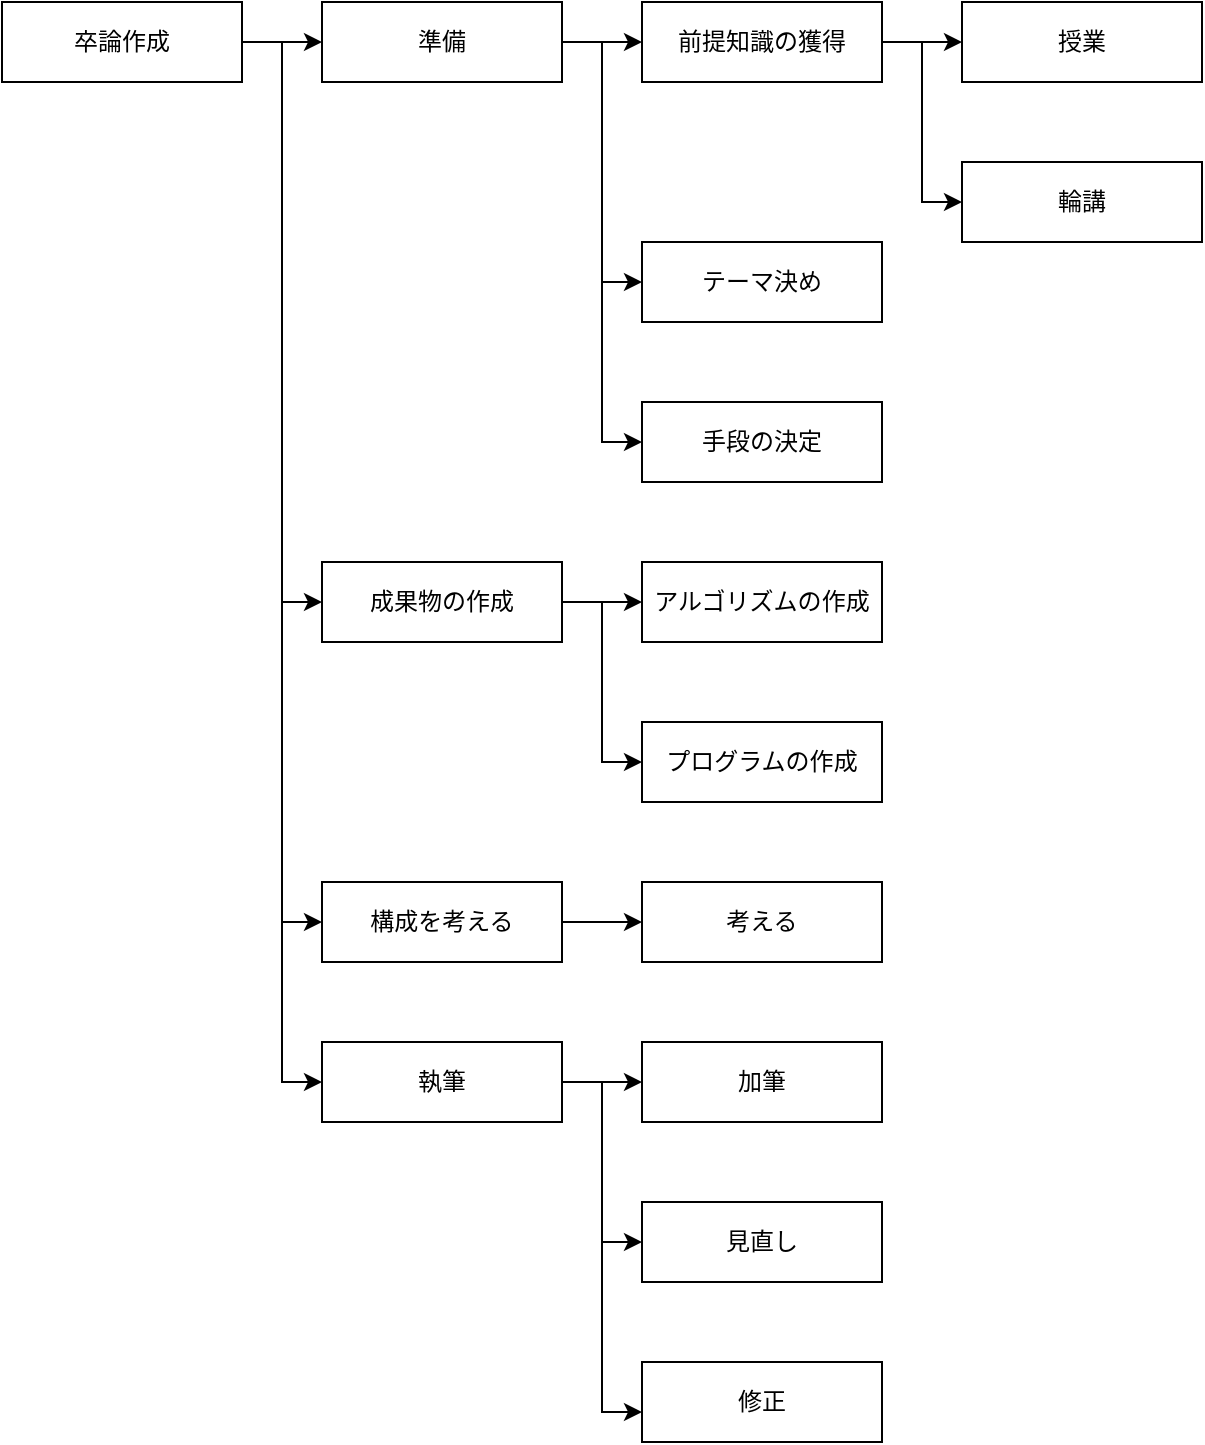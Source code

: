<mxfile version="15.4.0" type="device"><diagram id="FL2yY2GTBJjejLowKxIy" name="ページ1"><mxGraphModel dx="1102" dy="826" grid="1" gridSize="10" guides="1" tooltips="1" connect="1" arrows="1" fold="1" page="1" pageScale="1" pageWidth="827" pageHeight="1169" math="0" shadow="0"><root><mxCell id="0"/><mxCell id="1" parent="0"/><mxCell id="aBqw2YchDE-2tTtJJGEy-19" style="edgeStyle=orthogonalEdgeStyle;rounded=0;orthogonalLoop=1;jettySize=auto;html=1;entryX=0;entryY=0.5;entryDx=0;entryDy=0;" parent="1" source="aBqw2YchDE-2tTtJJGEy-1" target="aBqw2YchDE-2tTtJJGEy-13" edge="1"><mxGeometry relative="1" as="geometry"/></mxCell><mxCell id="aBqw2YchDE-2tTtJJGEy-1" value="卒論作成" style="rounded=0;whiteSpace=wrap;html=1;" parent="1" vertex="1"><mxGeometry x="160" y="400" width="120" height="40" as="geometry"/></mxCell><mxCell id="aBqw2YchDE-2tTtJJGEy-36" style="edgeStyle=orthogonalEdgeStyle;rounded=0;orthogonalLoop=1;jettySize=auto;html=1;entryX=0;entryY=0.5;entryDx=0;entryDy=0;" parent="1" source="aBqw2YchDE-2tTtJJGEy-2" target="aBqw2YchDE-2tTtJJGEy-9" edge="1"><mxGeometry relative="1" as="geometry"/></mxCell><mxCell id="aBqw2YchDE-2tTtJJGEy-2" value="前提知識の獲得" style="rounded=0;whiteSpace=wrap;html=1;" parent="1" vertex="1"><mxGeometry x="480" y="400" width="120" height="40" as="geometry"/></mxCell><mxCell id="aBqw2YchDE-2tTtJJGEy-3" value="テーマ決め" style="rounded=0;whiteSpace=wrap;html=1;" parent="1" vertex="1"><mxGeometry x="480" y="520" width="120" height="40" as="geometry"/></mxCell><mxCell id="aBqw2YchDE-2tTtJJGEy-4" value="手段の決定" style="rounded=0;whiteSpace=wrap;html=1;" parent="1" vertex="1"><mxGeometry x="480" y="600" width="120" height="40" as="geometry"/></mxCell><mxCell id="aBqw2YchDE-2tTtJJGEy-20" style="edgeStyle=orthogonalEdgeStyle;rounded=0;orthogonalLoop=1;jettySize=auto;html=1;" parent="1" target="aBqw2YchDE-2tTtJJGEy-5" edge="1"><mxGeometry relative="1" as="geometry"><mxPoint x="300" y="420" as="sourcePoint"/><Array as="points"><mxPoint x="300" y="700"/></Array></mxGeometry></mxCell><mxCell id="yFA09LBaDZF0VZ1AQUP7-4" style="edgeStyle=orthogonalEdgeStyle;rounded=0;orthogonalLoop=1;jettySize=auto;html=1;entryX=0;entryY=0.5;entryDx=0;entryDy=0;" edge="1" parent="1" source="aBqw2YchDE-2tTtJJGEy-5" target="aBqw2YchDE-2tTtJJGEy-14"><mxGeometry relative="1" as="geometry"/></mxCell><mxCell id="aBqw2YchDE-2tTtJJGEy-5" value="成果物の作成&lt;span style=&quot;color: rgba(0 , 0 , 0 , 0) ; font-family: monospace ; font-size: 0px&quot;&gt;%3CmxGraphModel%3E%3Croot%3E%3CmxCell%20id%3D%220%22%2F%3E%3CmxCell%20id%3D%221%22%20parent%3D%220%22%2F%3E%3CmxCell%20id%3D%222%22%20value%3D%22%22%20style%3D%22rounded%3D0%3BwhiteSpace%3Dwrap%3Bhtml%3D1%3B%22%20vertex%3D%221%22%20parent%3D%221%22%3E%3CmxGeometry%20x%3D%22320%22%20y%3D%22440%22%20width%3D%22120%22%20height%3D%2240%22%20as%3D%22geometry%22%2F%3E%3C%2FmxCell%3E%3C%2Froot%3E%3C%2FmxGraphModel%3E&lt;/span&gt;" style="rounded=0;whiteSpace=wrap;html=1;" parent="1" vertex="1"><mxGeometry x="320" y="680" width="120" height="40" as="geometry"/></mxCell><mxCell id="yFA09LBaDZF0VZ1AQUP7-3" style="edgeStyle=orthogonalEdgeStyle;rounded=0;orthogonalLoop=1;jettySize=auto;html=1;entryX=0;entryY=0.5;entryDx=0;entryDy=0;" edge="1" parent="1" source="aBqw2YchDE-2tTtJJGEy-6" target="aBqw2YchDE-2tTtJJGEy-16"><mxGeometry relative="1" as="geometry"/></mxCell><mxCell id="aBqw2YchDE-2tTtJJGEy-6" value="構成を考える" style="rounded=0;whiteSpace=wrap;html=1;" parent="1" vertex="1"><mxGeometry x="320" y="840" width="120" height="40" as="geometry"/></mxCell><mxCell id="yFA09LBaDZF0VZ1AQUP7-2" style="edgeStyle=orthogonalEdgeStyle;rounded=0;orthogonalLoop=1;jettySize=auto;html=1;entryX=0;entryY=0.5;entryDx=0;entryDy=0;" edge="1" parent="1" source="aBqw2YchDE-2tTtJJGEy-7" target="aBqw2YchDE-2tTtJJGEy-17"><mxGeometry relative="1" as="geometry"/></mxCell><mxCell id="aBqw2YchDE-2tTtJJGEy-7" value="執筆" style="rounded=0;whiteSpace=wrap;html=1;" parent="1" vertex="1"><mxGeometry x="320" y="920" width="120" height="40" as="geometry"/></mxCell><mxCell id="aBqw2YchDE-2tTtJJGEy-8" value="見直し" style="rounded=0;whiteSpace=wrap;html=1;" parent="1" vertex="1"><mxGeometry x="480" y="1000" width="120" height="40" as="geometry"/></mxCell><mxCell id="aBqw2YchDE-2tTtJJGEy-9" value="授業&lt;span style=&quot;color: rgba(0 , 0 , 0 , 0) ; font-family: monospace ; font-size: 0px&quot;&gt;%3CmxGraphModel%3E%3Croot%3E%3CmxCell%20id%3D%220%22%2F%3E%3CmxCell%20id%3D%221%22%20parent%3D%220%22%2F%3E%3CmxCell%20id%3D%222%22%20value%3D%22%22%20style%3D%22rounded%3D0%3BwhiteSpace%3Dwrap%3Bhtml%3D1%3B%22%20vertex%3D%221%22%20parent%3D%221%22%3E%3CmxGeometry%20x%3D%22320%22%20y%3D%22440%22%20width%3D%22120%22%20height%3D%2240%22%20as%3D%22geometry%22%2F%3E%3C%2FmxCell%3E%3C%2Froot%3E%3C%2FmxGraphModel%3E&lt;/span&gt;" style="rounded=0;whiteSpace=wrap;html=1;" parent="1" vertex="1"><mxGeometry x="640" y="400" width="120" height="40" as="geometry"/></mxCell><mxCell id="aBqw2YchDE-2tTtJJGEy-10" value="輪講" style="rounded=0;whiteSpace=wrap;html=1;" parent="1" vertex="1"><mxGeometry x="640" y="480" width="120" height="40" as="geometry"/></mxCell><mxCell id="aBqw2YchDE-2tTtJJGEy-24" style="edgeStyle=orthogonalEdgeStyle;rounded=0;orthogonalLoop=1;jettySize=auto;html=1;entryX=0;entryY=0.5;entryDx=0;entryDy=0;" parent="1" source="aBqw2YchDE-2tTtJJGEy-13" target="aBqw2YchDE-2tTtJJGEy-2" edge="1"><mxGeometry relative="1" as="geometry"/></mxCell><mxCell id="aBqw2YchDE-2tTtJJGEy-13" value="準備" style="rounded=0;whiteSpace=wrap;html=1;" parent="1" vertex="1"><mxGeometry x="320" y="400" width="120" height="40" as="geometry"/></mxCell><mxCell id="aBqw2YchDE-2tTtJJGEy-14" value="アルゴリズムの作成" style="rounded=0;whiteSpace=wrap;html=1;" parent="1" vertex="1"><mxGeometry x="480" y="680" width="120" height="40" as="geometry"/></mxCell><mxCell id="aBqw2YchDE-2tTtJJGEy-15" value="プログラムの作成" style="rounded=0;whiteSpace=wrap;html=1;" parent="1" vertex="1"><mxGeometry x="480" y="760" width="120" height="40" as="geometry"/></mxCell><mxCell id="aBqw2YchDE-2tTtJJGEy-16" value="考える" style="rounded=0;whiteSpace=wrap;html=1;" parent="1" vertex="1"><mxGeometry x="480" y="840" width="120" height="40" as="geometry"/></mxCell><mxCell id="aBqw2YchDE-2tTtJJGEy-17" value="加筆" style="rounded=0;whiteSpace=wrap;html=1;" parent="1" vertex="1"><mxGeometry x="480" y="920" width="120" height="40" as="geometry"/></mxCell><mxCell id="aBqw2YchDE-2tTtJJGEy-18" value="修正" style="rounded=0;whiteSpace=wrap;html=1;" parent="1" vertex="1"><mxGeometry x="480" y="1080" width="120" height="40" as="geometry"/></mxCell><mxCell id="aBqw2YchDE-2tTtJJGEy-21" value="" style="endArrow=classic;html=1;rounded=0;edgeStyle=orthogonalEdgeStyle;entryX=0;entryY=0.5;entryDx=0;entryDy=0;" parent="1" target="aBqw2YchDE-2tTtJJGEy-6" edge="1"><mxGeometry width="50" height="50" relative="1" as="geometry"><mxPoint x="300" y="420" as="sourcePoint"/><mxPoint x="590" y="680" as="targetPoint"/><Array as="points"><mxPoint x="300" y="860"/></Array></mxGeometry></mxCell><mxCell id="aBqw2YchDE-2tTtJJGEy-22" value="" style="endArrow=classic;html=1;rounded=0;edgeStyle=orthogonalEdgeStyle;entryX=0;entryY=0.5;entryDx=0;entryDy=0;" parent="1" edge="1"><mxGeometry width="50" height="50" relative="1" as="geometry"><mxPoint x="300" y="500" as="sourcePoint"/><mxPoint x="320" y="940" as="targetPoint"/><Array as="points"><mxPoint x="300" y="940"/></Array></mxGeometry></mxCell><mxCell id="aBqw2YchDE-2tTtJJGEy-23" value="" style="endArrow=classic;html=1;rounded=0;edgeStyle=orthogonalEdgeStyle;entryX=0;entryY=0.5;entryDx=0;entryDy=0;" parent="1" target="aBqw2YchDE-2tTtJJGEy-3" edge="1"><mxGeometry width="50" height="50" relative="1" as="geometry"><mxPoint x="460" y="420" as="sourcePoint"/><mxPoint x="480" y="860" as="targetPoint"/><Array as="points"><mxPoint x="460" y="540"/></Array></mxGeometry></mxCell><mxCell id="aBqw2YchDE-2tTtJJGEy-25" value="" style="endArrow=classic;html=1;rounded=0;edgeStyle=orthogonalEdgeStyle;entryX=0;entryY=0.5;entryDx=0;entryDy=0;" parent="1" edge="1"><mxGeometry width="50" height="50" relative="1" as="geometry"><mxPoint x="460" y="500" as="sourcePoint"/><mxPoint x="480" y="620" as="targetPoint"/><Array as="points"><mxPoint x="460" y="620"/></Array></mxGeometry></mxCell><mxCell id="aBqw2YchDE-2tTtJJGEy-27" value="" style="endArrow=classic;html=1;rounded=0;edgeStyle=orthogonalEdgeStyle;entryX=0;entryY=0.5;entryDx=0;entryDy=0;" parent="1" edge="1"><mxGeometry width="50" height="50" relative="1" as="geometry"><mxPoint x="460" y="700" as="sourcePoint"/><mxPoint x="480" y="780" as="targetPoint"/><Array as="points"><mxPoint x="460" y="780"/></Array></mxGeometry></mxCell><mxCell id="aBqw2YchDE-2tTtJJGEy-31" value="" style="endArrow=classic;html=1;rounded=0;edgeStyle=orthogonalEdgeStyle;entryX=0;entryY=0.5;entryDx=0;entryDy=0;" parent="1" edge="1"><mxGeometry width="50" height="50" relative="1" as="geometry"><mxPoint x="460" y="940" as="sourcePoint"/><mxPoint x="480" y="1020" as="targetPoint"/><Array as="points"><mxPoint x="460" y="1020"/></Array></mxGeometry></mxCell><mxCell id="aBqw2YchDE-2tTtJJGEy-32" value="" style="endArrow=classic;html=1;rounded=0;edgeStyle=orthogonalEdgeStyle;entryX=0;entryY=0.5;entryDx=0;entryDy=0;" parent="1" edge="1"><mxGeometry width="50" height="50" relative="1" as="geometry"><mxPoint x="460" y="985" as="sourcePoint"/><mxPoint x="480" y="1105" as="targetPoint"/><Array as="points"><mxPoint x="460" y="1105"/></Array></mxGeometry></mxCell><mxCell id="aBqw2YchDE-2tTtJJGEy-35" value="" style="endArrow=classic;html=1;rounded=0;edgeStyle=orthogonalEdgeStyle;entryX=0;entryY=0.5;entryDx=0;entryDy=0;" parent="1" target="aBqw2YchDE-2tTtJJGEy-10" edge="1"><mxGeometry width="50" height="50" relative="1" as="geometry"><mxPoint x="620" y="420" as="sourcePoint"/><mxPoint x="620" y="570" as="targetPoint"/><Array as="points"><mxPoint x="620" y="500"/></Array></mxGeometry></mxCell></root></mxGraphModel></diagram></mxfile>